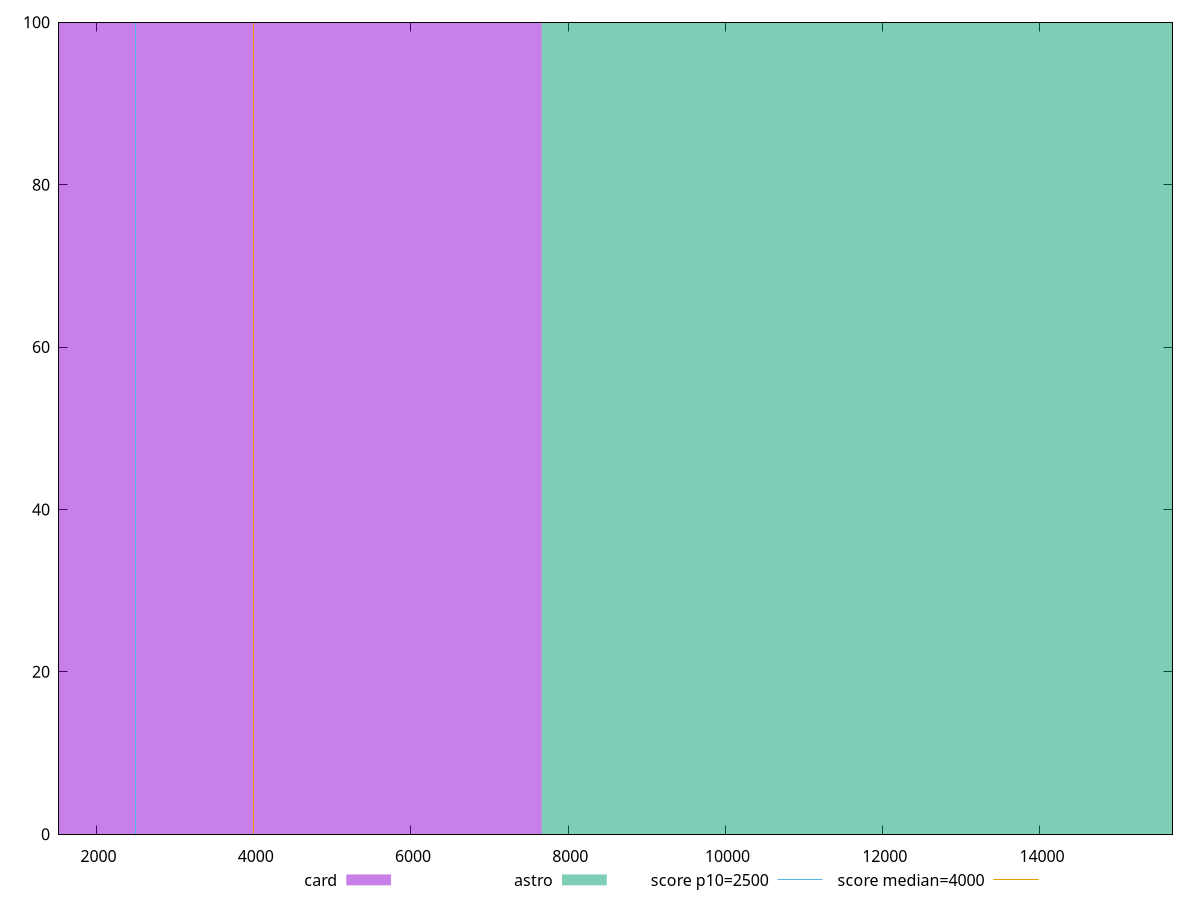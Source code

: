 reset

$card <<EOF
0 100
EOF

$astro <<EOF
15328.8686222561 100
EOF

set key outside below
set boxwidth 15328.8686222561
set xrange [1523.48:15686.112500000001]
set yrange [0:100]
set trange [0:100]
set style fill transparent solid 0.5 noborder

set parametric
set terminal svg size 640, 500 enhanced background rgb 'white'
set output "reports/report_00032_2021-02-25T10-28-15.087Z/largest-contentful-paint/comparison/histogram/2_vs_3.svg"

plot $card title "card" with boxes, \
     $astro title "astro" with boxes, \
     2500,t title "score p10=2500", \
     4000,t title "score median=4000"

reset
